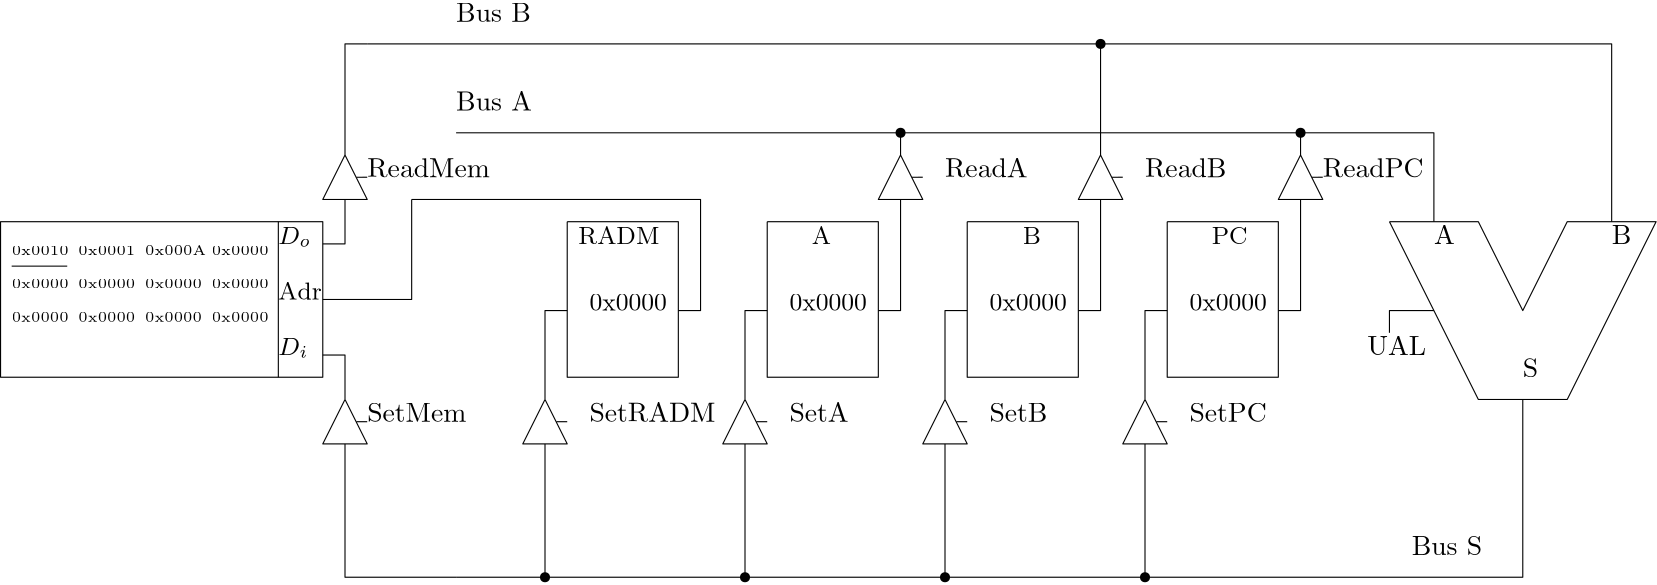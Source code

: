 <?xml version="1.0"?>
<!DOCTYPE ipe SYSTEM "ipe.dtd">
<ipe version="70107" creator="Ipe 7.1.8">
<info created="D:20150822125759" modified="D:20150822144808"/>
<ipestyle name="basic">
<symbol name="arrow/arc(spx)">
<path stroke="sym-stroke" fill="sym-stroke" pen="sym-pen">
0 0 m
-1 0.333 l
-1 -0.333 l
h
</path>
</symbol>
<symbol name="arrow/farc(spx)">
<path stroke="sym-stroke" fill="white" pen="sym-pen">
0 0 m
-1 0.333 l
-1 -0.333 l
h
</path>
</symbol>
<symbol name="arrow/ptarc(spx)">
<path stroke="sym-stroke" fill="sym-stroke" pen="sym-pen">
0 0 m
-1 0.333 l
-0.8 0 l
-1 -0.333 l
h
</path>
</symbol>
<symbol name="arrow/fptarc(spx)">
<path stroke="sym-stroke" fill="white" pen="sym-pen">
0 0 m
-1 0.333 l
-0.8 0 l
-1 -0.333 l
h
</path>
</symbol>
<symbol name="mark/circle(sx)" transformations="translations">
<path fill="sym-stroke">
0.6 0 0 0.6 0 0 e
0.4 0 0 0.4 0 0 e
</path>
</symbol>
<symbol name="mark/disk(sx)" transformations="translations">
<path fill="sym-stroke">
0.6 0 0 0.6 0 0 e
</path>
</symbol>
<symbol name="mark/fdisk(sfx)" transformations="translations">
<group>
<path fill="sym-fill">
0.5 0 0 0.5 0 0 e
</path>
<path fill="sym-stroke" fillrule="eofill">
0.6 0 0 0.6 0 0 e
0.4 0 0 0.4 0 0 e
</path>
</group>
</symbol>
<symbol name="mark/box(sx)" transformations="translations">
<path fill="sym-stroke" fillrule="eofill">
-0.6 -0.6 m
0.6 -0.6 l
0.6 0.6 l
-0.6 0.6 l
h
-0.4 -0.4 m
0.4 -0.4 l
0.4 0.4 l
-0.4 0.4 l
h
</path>
</symbol>
<symbol name="mark/square(sx)" transformations="translations">
<path fill="sym-stroke">
-0.6 -0.6 m
0.6 -0.6 l
0.6 0.6 l
-0.6 0.6 l
h
</path>
</symbol>
<symbol name="mark/fsquare(sfx)" transformations="translations">
<group>
<path fill="sym-fill">
-0.5 -0.5 m
0.5 -0.5 l
0.5 0.5 l
-0.5 0.5 l
h
</path>
<path fill="sym-stroke" fillrule="eofill">
-0.6 -0.6 m
0.6 -0.6 l
0.6 0.6 l
-0.6 0.6 l
h
-0.4 -0.4 m
0.4 -0.4 l
0.4 0.4 l
-0.4 0.4 l
h
</path>
</group>
</symbol>
<symbol name="mark/cross(sx)" transformations="translations">
<group>
<path fill="sym-stroke">
-0.43 -0.57 m
0.57 0.43 l
0.43 0.57 l
-0.57 -0.43 l
h
</path>
<path fill="sym-stroke">
-0.43 0.57 m
0.57 -0.43 l
0.43 -0.57 l
-0.57 0.43 l
h
</path>
</group>
</symbol>
<symbol name="arrow/fnormal(spx)">
<path stroke="sym-stroke" fill="white" pen="sym-pen">
0 0 m
-1 0.333 l
-1 -0.333 l
h
</path>
</symbol>
<symbol name="arrow/pointed(spx)">
<path stroke="sym-stroke" fill="sym-stroke" pen="sym-pen">
0 0 m
-1 0.333 l
-0.8 0 l
-1 -0.333 l
h
</path>
</symbol>
<symbol name="arrow/fpointed(spx)">
<path stroke="sym-stroke" fill="white" pen="sym-pen">
0 0 m
-1 0.333 l
-0.8 0 l
-1 -0.333 l
h
</path>
</symbol>
<symbol name="arrow/linear(spx)">
<path stroke="sym-stroke" pen="sym-pen">
-1 0.333 m
0 0 l
-1 -0.333 l
</path>
</symbol>
<symbol name="arrow/fdouble(spx)">
<path stroke="sym-stroke" fill="white" pen="sym-pen">
0 0 m
-1 0.333 l
-1 -0.333 l
h
-1 0 m
-2 0.333 l
-2 -0.333 l
h
</path>
</symbol>
<symbol name="arrow/double(spx)">
<path stroke="sym-stroke" fill="sym-stroke" pen="sym-pen">
0 0 m
-1 0.333 l
-1 -0.333 l
h
-1 0 m
-2 0.333 l
-2 -0.333 l
h
</path>
</symbol>
<pen name="heavier" value="0.8"/>
<pen name="fat" value="1.2"/>
<pen name="ultrafat" value="2"/>
<symbolsize name="large" value="5"/>
<symbolsize name="small" value="2"/>
<symbolsize name="tiny" value="1.1"/>
<arrowsize name="large" value="10"/>
<arrowsize name="small" value="5"/>
<arrowsize name="tiny" value="3"/>
<color name="red" value="1 0 0"/>
<color name="green" value="0 1 0"/>
<color name="blue" value="0 0 1"/>
<color name="yellow" value="1 1 0"/>
<color name="orange" value="1 0.647 0"/>
<color name="gold" value="1 0.843 0"/>
<color name="purple" value="0.627 0.125 0.941"/>
<color name="gray" value="0.745"/>
<color name="brown" value="0.647 0.165 0.165"/>
<color name="navy" value="0 0 0.502"/>
<color name="pink" value="1 0.753 0.796"/>
<color name="seagreen" value="0.18 0.545 0.341"/>
<color name="turquoise" value="0.251 0.878 0.816"/>
<color name="violet" value="0.933 0.51 0.933"/>
<color name="darkblue" value="0 0 0.545"/>
<color name="darkcyan" value="0 0.545 0.545"/>
<color name="darkgray" value="0.663"/>
<color name="darkgreen" value="0 0.392 0"/>
<color name="darkmagenta" value="0.545 0 0.545"/>
<color name="darkorange" value="1 0.549 0"/>
<color name="darkred" value="0.545 0 0"/>
<color name="lightblue" value="0.678 0.847 0.902"/>
<color name="lightcyan" value="0.878 1 1"/>
<color name="lightgray" value="0.827"/>
<color name="lightgreen" value="0.565 0.933 0.565"/>
<color name="lightyellow" value="1 1 0.878"/>
<dashstyle name="dashed" value="[4] 0"/>
<dashstyle name="dotted" value="[1 3] 0"/>
<dashstyle name="dash dotted" value="[4 2 1 2] 0"/>
<dashstyle name="dash dot dotted" value="[4 2 1 2 1 2] 0"/>
<textsize name="large" value="\large"/>
<textsize name="Large" value="\Large"/>
<textsize name="LARGE" value="\LARGE"/>
<textsize name="huge" value="\huge"/>
<textsize name="Huge" value="\Huge"/>
<textsize name="small" value="\small"/>
<textsize name="footnote" value="\footnotesize"/>
<textsize name="tiny" value="\tiny"/>
<textstyle name="center" begin="\begin{center}" end="\end{center}"/>
<textstyle name="itemize" begin="\begin{itemize}" end="\end{itemize}"/>
<textstyle name="item" begin="\begin{itemize}\item{}" end="\end{itemize}"/>
<gridsize name="4 pts" value="4"/>
<gridsize name="8 pts (~3 mm)" value="8"/>
<gridsize name="16 pts (~6 mm)" value="16"/>
<gridsize name="32 pts (~12 mm)" value="32"/>
<gridsize name="10 pts (~3.5 mm)" value="10"/>
<gridsize name="20 pts (~7 mm)" value="20"/>
<gridsize name="14 pts (~5 mm)" value="14"/>
<gridsize name="28 pts (~10 mm)" value="28"/>
<gridsize name="56 pts (~20 mm)" value="56"/>
<anglesize name="90 deg" value="90"/>
<anglesize name="60 deg" value="60"/>
<anglesize name="45 deg" value="45"/>
<anglesize name="30 deg" value="30"/>
<anglesize name="22.5 deg" value="22.5"/>
<tiling name="falling" angle="-60" step="4" width="1"/>
<tiling name="rising" angle="30" step="4" width="1"/>
</ipestyle>
<page>
<layer name="alpha"/>
<view layers="alpha" active="alpha"/>
<path layer="alpha" matrix="1 0 0 1 84 0" stroke="black">
416 704 m
448 704 l
464 672 l
480 704 l
512 704 l
480 640 l
448 640 l
416 704 l
</path>
<path matrix="1 0 0 1 84 0" stroke="black">
336 704 m
376 704 l
376 648 l
336 648 l
336 704 l
</path>
<path matrix="1 0 0 1 12 0" stroke="black">
336 704 m
376 704 l
376 648 l
336 648 l
336 704 l
</path>
<path matrix="1 0 0 1 -60 0" stroke="black">
336 704 m
376 704 l
376 648 l
336 648 l
336 704 l
</path>
<path matrix="1 0 0 1 -132 0" stroke="black">
336 704 m
376 704 l
376 648 l
336 648 l
336 704 l
</path>
<path matrix="1 0 0 1 84 0" stroke="black">
312 728 m
304 712 l
320 712 l
312 728 l
</path>
<path matrix="1 0 0 1 84 0" stroke="black">
320 720 m
316.101 719.993 l
</path>
<path matrix="1 0 0 1 156 0" stroke="black">
312 728 m
304 712 l
320 712 l
312 728 l
</path>
<path matrix="1 0 0 1 156 0" stroke="black">
320 720 m
316.101 719.993 l
</path>
<path matrix="1 0 0 1 12 0" stroke="black">
312 728 m
304 712 l
320 712 l
312 728 l
</path>
<path matrix="1 0 0 1 12 0" stroke="black">
320 720 m
316.101 719.993 l
</path>
<path matrix="1 0 0 1 -116 -88" stroke="black">
312 728 m
304 712 l
320 712 l
312 728 l
</path>
<path matrix="1 0 0 1 -116 -88" stroke="black">
320 720 m
316.101 719.993 l
</path>
<path matrix="1 0 0 1 -44 -88" stroke="black">
312 728 m
304 712 l
320 712 l
312 728 l
</path>
<path matrix="1 0 0 1 -44 -88" stroke="black">
320 720 m
316.101 719.993 l
</path>
<path matrix="1 0 0 1 28 -88" stroke="black">
312 728 m
304 712 l
320 712 l
312 728 l
</path>
<path matrix="1 0 0 1 28 -88" stroke="black">
320 720 m
316.101 719.993 l
</path>
<path matrix="1 0 0 1 100 -88" stroke="black">
312 728 m
304 712 l
320 712 l
312 728 l
</path>
<path matrix="1 0 0 1 100 -88" stroke="black">
320 720 m
316.101 719.993 l
</path>
<path stroke="black">
116 704 m
116 648 l
0 648 l
0 704 l
h
</path>
<path matrix="1 0 0 1 84 0" stroke="black">
384 728 m
384 736 l
</path>
<path matrix="1 0 0 1 84 0" stroke="black">
240 728 m
240 736 l
</path>
<path matrix="1 0 0 1 84 0" stroke="black">
312 728 m
312 768 l
</path>
<path matrix="1 0 0 1 36 0" stroke="black">
96 768 m
544 768 l
544 704 l
</path>
<path matrix="1 0 0 1 84 0" stroke="black">
432 704 m
432 736 l
80 736 l
</path>
<use matrix="1 0 0 1 84 0" name="mark/disk(sx)" pos="240 736" size="normal" stroke="black"/>
<use matrix="1 0 0 1 84 0" name="mark/disk(sx)" pos="384 736" size="normal" stroke="black"/>
<use matrix="1 0 0 1 84 0" name="mark/disk(sx)" pos="312 768" size="normal" stroke="black"/>
<path matrix="1 0 0 1 84 0" stroke="black">
464 640 m
464 576 l
80 576 l
</path>
<path matrix="1 0 0 1 84 0" stroke="black">
184 624 m
184 576 l
</path>
<path matrix="1 0 0 1 84 0" stroke="black">
256 624 m
256 576 l
</path>
<path matrix="1 0 0 1 84 0" stroke="black">
328 624 m
328 576 l
</path>
<path matrix="1 0 0 1 84 0" stroke="black">
328 640 m
328 672 l
336 672 l
</path>
<path matrix="1 0 0 1 84 0" stroke="black">
376 672 m
384 672 l
384 712 l
</path>
<path matrix="1 0 0 1 84 0" stroke="black">
304 672 m
312 672 l
312 712 l
</path>
<path matrix="1 0 0 1 84 0" stroke="black">
232 672 m
240 672 l
240 712 l
</path>
<path matrix="1 0 0 1 36 0" stroke="black">
208 672 m
216 672 l
216 712 l
112 712 l
</path>
<path matrix="1 0 0 1 84 0" stroke="black">
112 640 m
112 672 l
120 672 l
</path>
<path matrix="1 0 0 1 84 0" stroke="black">
112 624 m
112 576 l
</path>
<path matrix="1 0 0 1 -188 -88" stroke="black">
312 728 m
304 712 l
320 712 l
312 728 l
</path>
<path matrix="1 0 0 1 -188 -88" stroke="black">
320 720 m
316.101 719.993 l
</path>
<path matrix="1 0 0 1 -188 0" stroke="black">
312 728 m
304 712 l
320 712 l
312 728 l
</path>
<path matrix="1 0 0 1 -188 0" stroke="black">
320 720 m
316.101 719.993 l
</path>
<path matrix="1 0 0 1 52 0" stroke="black">
72 640 m
72 656 l
64 656 l
</path>
<path matrix="1 0 0 1 52 0" stroke="black">
64 696 m
72 696 l
72 712 l
</path>
<path matrix="1 0 0 1 52 0" stroke="black">
72 728 m
72 768 l
80 768 l
</path>
<use matrix="1 0 0 1 84 0" name="mark/disk(sx)" pos="256 576" size="normal" stroke="black"/>
<use matrix="1 0 0 1 84 0" name="mark/disk(sx)" pos="328 576" size="normal" stroke="black"/>
<use matrix="1 0 0 1 84 0" name="mark/disk(sx)" pos="184 576" size="normal" stroke="black"/>
<use matrix="1 0 0 1 84 0" name="mark/disk(sx)" pos="112 576" size="normal" stroke="black"/>
<path matrix="1 0 0 1 36 0" stroke="black">
128 576 m
88 576 l
88 624 l
</path>
<text matrix="1 0 0 1 52 0" transformations="translations" pos="80 632" stroke="black" type="label" width="35.7" height="6.808" depth="0" valign="baseline">SetMem</text>
<text matrix="1 0 0 1 84 0" transformations="translations" pos="128 632" stroke="black" type="label" width="45.385" height="6.808" depth="0" valign="baseline">SetRADM</text>
<text matrix="1 0 0 1 84 0" transformations="translations" pos="200 632" stroke="black" type="label" width="21.309" height="6.808" depth="0" valign="baseline">SetA</text>
<text matrix="1 0 0 1 84 0" transformations="translations" pos="272 632" stroke="black" type="label" width="20.894" height="6.808" depth="0" valign="baseline">SetB</text>
<text matrix="1 0 0 1 84 0" transformations="translations" pos="344 632" stroke="black" type="label" width="27.812" height="6.808" depth="0" valign="baseline">SetPC</text>
<text matrix="1 0 0 1 84 0" transformations="translations" pos="256 720" stroke="black" type="label" width="29.75" height="6.918" depth="0" valign="baseline">ReadA</text>
<text matrix="1 0 0 1 84 0" transformations="translations" pos="328 720" stroke="black" type="label" width="29.334" height="6.918" depth="0" valign="baseline">ReadB</text>
<text matrix="1 0 0 1 84 0" transformations="translations" pos="392 720" stroke="black" type="label" width="36.253" height="6.918" depth="0" valign="baseline">ReadPC</text>
<text matrix="1 0 0 1 84 0" transformations="translations" pos="432 696" stroke="black" type="label" width="7.472" height="6.808" depth="0" valign="baseline">A</text>
<text matrix="1 0 0 1 84 0" transformations="translations" pos="496 696" stroke="black" type="label" width="7.057" height="6.808" depth="0" valign="baseline">B</text>
<text matrix="1 0 0 1 84 0" transformations="translations" pos="464 648" stroke="black" type="label" width="5.535" height="6.808" depth="0" valign="baseline">S</text>
<text matrix="1 0 0 1 -36 -16" transformations="translations" pos="528 672" stroke="black" type="label" width="21.171" height="6.808" depth="0" valign="baseline">UAL</text>
<path matrix="1 0 0 1 84 0" stroke="black">
432 672 m
416 672 l
416 664 l
</path>
<text matrix="1 0 0 1 36 0" transformations="translations" pos="64 696" stroke="black" type="label" width="11.758" height="6.133" depth="0.99" valign="baseline" size="small">$D_o$</text>
<text matrix="1 0 0 1 36 0" transformations="translations" pos="64 656" stroke="black" type="label" width="10.761" height="6.133" depth="0.99" valign="baseline" size="small">$D_i$</text>
<text matrix="1 0 0 1 36 -4" transformations="translations" pos="64 680" stroke="black" type="label" width="15.634" height="6.227" depth="0" valign="baseline" size="small">Adr</text>
<path matrix="1 0 0 1 36 0" stroke="black">
112 712 m
112 676 l
80 676 l
</path>
<text matrix="1 0 0 1 52 0" transformations="translations" pos="112 776" stroke="black" type="label" width="26.899" height="6.808" depth="0" valign="baseline">Bus B</text>
<text matrix="1 0 0 1 36 0" transformations="translations" pos="128 744" stroke="black" type="label" width="27.314" height="6.808" depth="0" valign="baseline">Bus A</text>
<text matrix="1 0 0 1 36 0" transformations="translations" pos="472 584" stroke="black" type="label" width="25.377" height="6.808" depth="0" valign="baseline">Bus S</text>
<text matrix="1 0 0 1 32 0" transformations="translations" pos="176 696" stroke="black" type="label" width="29.178" height="6.127" depth="0" valign="baseline" size="small">RADM</text>
<text matrix="1 0 0 1 36 0" transformations="translations" pos="256 696" stroke="black" type="label" width="6.91" height="6.127" depth="0" valign="baseline" size="small">A</text>
<text matrix="1 0 0 1 36 0" transformations="translations" pos="332 696" stroke="black" type="label" width="6.527" height="6.127" depth="0" valign="baseline" size="small">B</text>
<text matrix="1 0 0 1 36 0" transformations="translations" pos="400 696" stroke="black" type="label" width="12.926" height="6.127" depth="0" valign="baseline" size="small">PC</text>
<path matrix="1 0 0 1 36 0" stroke="black">
232 640 m
232 672 l
240 672 l
</path>
<path matrix="1 0 0 1 36 0" stroke="black">
304 640 m
304 672 l
312 672 l
</path>
<text matrix="1 0 0 1 32 -4" transformations="translations" pos="180 676" stroke="black" type="label" width="27.902" height="5.778" depth="0" valign="baseline" size="small">0x0000</text>
<text matrix="1 0 0 1 104 -4" transformations="translations" pos="180 676" stroke="black" type="label" width="27.902" height="5.778" depth="0" valign="baseline" size="small">0x0000</text>
<text matrix="1 0 0 1 176 -4" transformations="translations" pos="180 676" stroke="black" type="label" width="27.902" height="5.778" depth="0" valign="baseline" size="small">0x0000</text>
<text matrix="1 0 0 1 248 -4" transformations="translations" pos="180 676" stroke="black" type="label" width="27.902" height="5.778" depth="0" valign="baseline" size="small">0x0000</text>
<text matrix="1 0 0 1 52 88" transformations="translations" pos="80 632" stroke="black" type="label" width="44.14" height="6.918" depth="0" valign="baseline">ReadMem</text>
<text matrix="1 0 0 1 -16 -4" transformations="translations" pos="20 696" stroke="black" type="label" width="20.514" height="3.21" depth="0" valign="baseline" size="tiny">0x0010</text>
<text matrix="1 0 0 1 8 -4" transformations="translations" pos="20 696" stroke="black" type="label" width="20.514" height="3.21" depth="0" valign="baseline" size="tiny">0x0001</text>
<text matrix="1 0 0 1 32 -4" transformations="translations" pos="20 696" stroke="black" type="label" width="22.008" height="3.386" depth="0" valign="baseline" size="tiny">0x000A</text>
<text matrix="1 0 0 1 56 -4" transformations="translations" pos="20 696" stroke="black" type="label" width="20.514" height="3.21" depth="0" valign="baseline" size="tiny">0x0000</text>
<path matrix="1 0 0 1 4 0" stroke="black">
96 704 m
96 648 l
</path>
<text matrix="1 0 0 1 -16 -16" transformations="translations" pos="20 696" stroke="black" type="label" width="20.514" height="3.21" depth="0" valign="baseline" size="tiny">0x0000</text>
<text matrix="1 0 0 1 8 -16" transformations="translations" pos="20 696" stroke="black" type="label" width="20.514" height="3.21" depth="0" valign="baseline" size="tiny">0x0000</text>
<text matrix="1 0 0 1 32 -16" transformations="translations" pos="20 696" stroke="black" type="label" width="20.514" height="3.21" depth="0" valign="baseline" size="tiny">0x0000</text>
<text matrix="1 0 0 1 56 -16" transformations="translations" pos="20 696" stroke="black" type="label" width="20.514" height="3.21" depth="0" valign="baseline" size="tiny">0x0000</text>
<text matrix="1 0 0 1 -16 -28" transformations="translations" pos="20 696" stroke="black" type="label" width="20.514" height="3.21" depth="0" valign="baseline" size="tiny">0x0000</text>
<text matrix="1 0 0 1 8 -28" transformations="translations" pos="20 696" stroke="black" type="label" width="20.514" height="3.21" depth="0" valign="baseline" size="tiny">0x0000</text>
<text matrix="1 0 0 1 32 -28" transformations="translations" pos="20 696" stroke="black" type="label" width="20.514" height="3.21" depth="0" valign="baseline" size="tiny">0x0000</text>
<text matrix="1 0 0 1 56 -28" transformations="translations" pos="20 696" stroke="black" type="label" width="20.514" height="3.21" depth="0" valign="baseline" size="tiny">0x0000</text>
<path stroke="black">
4 688 m
24 688 l
</path>
</page>
</ipe>
